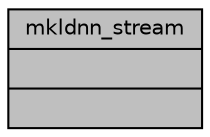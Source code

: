 digraph "mkldnn_stream"
{
  edge [fontname="Helvetica",fontsize="10",labelfontname="Helvetica",labelfontsize="10"];
  node [fontname="Helvetica",fontsize="10",shape=record];
  Node1 [label="{mkldnn_stream\n||}",height=0.2,width=0.4,color="black", fillcolor="grey75", style="filled", fontcolor="black"];
}
